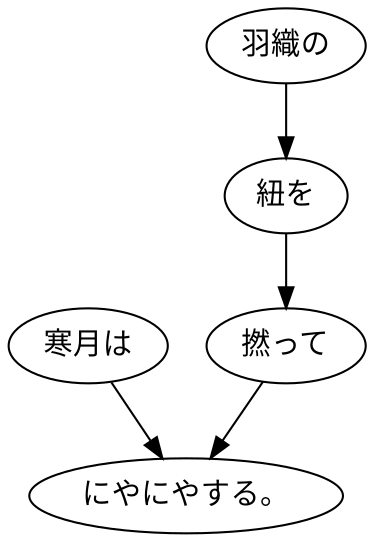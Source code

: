 digraph graph2038 {
	node0 [label="寒月は"];
	node1 [label="羽織の"];
	node2 [label="紐を"];
	node3 [label="撚って"];
	node4 [label="にやにやする。"];
	node0 -> node4;
	node1 -> node2;
	node2 -> node3;
	node3 -> node4;
}

